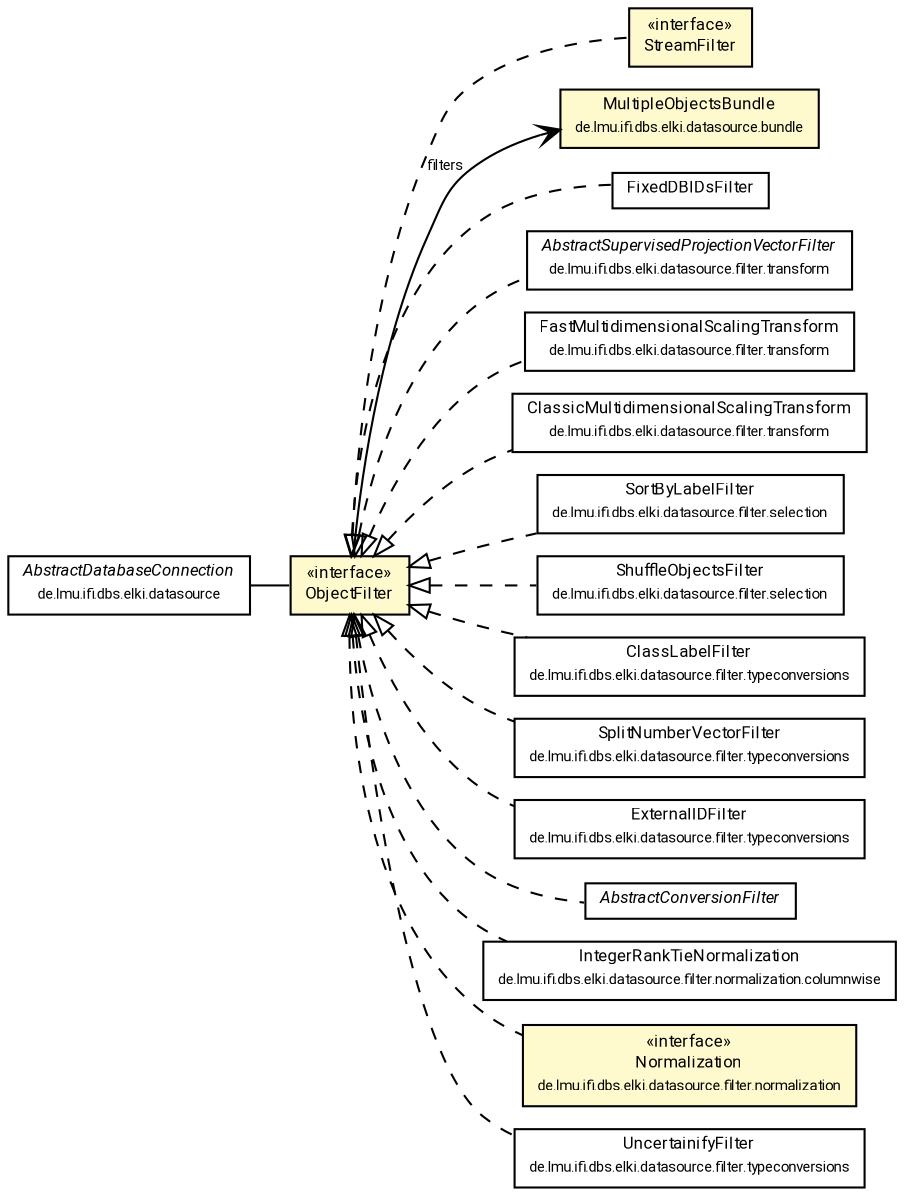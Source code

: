 #!/usr/local/bin/dot
#
# Class diagram 
# Generated by UMLGraph version R5_7_2-60-g0e99a6 (http://www.spinellis.gr/umlgraph/)
#

digraph G {
	graph [fontnames="svg"]
	edge [fontname="Roboto",fontsize=7,labelfontname="Roboto",labelfontsize=7,color="black"];
	node [fontname="Roboto",fontcolor="black",fontsize=8,shape=plaintext,margin=0,width=0,height=0];
	nodesep=0.15;
	ranksep=0.25;
	rankdir=LR;
	// de.lmu.ifi.dbs.elki.datasource.filter.ObjectFilter
	c7626022 [label=<<table title="de.lmu.ifi.dbs.elki.datasource.filter.ObjectFilter" border="0" cellborder="1" cellspacing="0" cellpadding="2" bgcolor="lemonChiffon" href="ObjectFilter.html" target="_parent">
		<tr><td><table border="0" cellspacing="0" cellpadding="1">
		<tr><td align="center" balign="center"> &#171;interface&#187; </td></tr>
		<tr><td align="center" balign="center"> <font face="Roboto">ObjectFilter</font> </td></tr>
		</table></td></tr>
		</table>>, URL="ObjectFilter.html"];
	// de.lmu.ifi.dbs.elki.datasource.filter.StreamFilter
	c7626023 [label=<<table title="de.lmu.ifi.dbs.elki.datasource.filter.StreamFilter" border="0" cellborder="1" cellspacing="0" cellpadding="2" bgcolor="LemonChiffon" href="StreamFilter.html" target="_parent">
		<tr><td><table border="0" cellspacing="0" cellpadding="1">
		<tr><td align="center" balign="center"> &#171;interface&#187; </td></tr>
		<tr><td align="center" balign="center"> <font face="Roboto">StreamFilter</font> </td></tr>
		</table></td></tr>
		</table>>, URL="StreamFilter.html"];
	// de.lmu.ifi.dbs.elki.datasource.bundle.MultipleObjectsBundle
	c7626029 [label=<<table title="de.lmu.ifi.dbs.elki.datasource.bundle.MultipleObjectsBundle" border="0" cellborder="1" cellspacing="0" cellpadding="2" bgcolor="LemonChiffon" href="../bundle/MultipleObjectsBundle.html" target="_parent">
		<tr><td><table border="0" cellspacing="0" cellpadding="1">
		<tr><td align="center" balign="center"> <font face="Roboto">MultipleObjectsBundle</font> </td></tr>
		<tr><td align="center" balign="center"> <font face="Roboto" point-size="7.0">de.lmu.ifi.dbs.elki.datasource.bundle</font> </td></tr>
		</table></td></tr>
		</table>>, URL="../bundle/MultipleObjectsBundle.html"];
	// de.lmu.ifi.dbs.elki.datasource.AbstractDatabaseConnection
	c7627506 [label=<<table title="de.lmu.ifi.dbs.elki.datasource.AbstractDatabaseConnection" border="0" cellborder="1" cellspacing="0" cellpadding="2" href="../AbstractDatabaseConnection.html" target="_parent">
		<tr><td><table border="0" cellspacing="0" cellpadding="1">
		<tr><td align="center" balign="center"> <font face="Roboto"><i>AbstractDatabaseConnection</i></font> </td></tr>
		<tr><td align="center" balign="center"> <font face="Roboto" point-size="7.0">de.lmu.ifi.dbs.elki.datasource</font> </td></tr>
		</table></td></tr>
		</table>>, URL="../AbstractDatabaseConnection.html"];
	// de.lmu.ifi.dbs.elki.datasource.filter.FixedDBIDsFilter
	c7627513 [label=<<table title="de.lmu.ifi.dbs.elki.datasource.filter.FixedDBIDsFilter" border="0" cellborder="1" cellspacing="0" cellpadding="2" href="FixedDBIDsFilter.html" target="_parent">
		<tr><td><table border="0" cellspacing="0" cellpadding="1">
		<tr><td align="center" balign="center"> <font face="Roboto">FixedDBIDsFilter</font> </td></tr>
		</table></td></tr>
		</table>>, URL="FixedDBIDsFilter.html"];
	// de.lmu.ifi.dbs.elki.datasource.filter.transform.AbstractSupervisedProjectionVectorFilter<V extends de.lmu.ifi.dbs.elki.data.NumberVector>
	c7627517 [label=<<table title="de.lmu.ifi.dbs.elki.datasource.filter.transform.AbstractSupervisedProjectionVectorFilter" border="0" cellborder="1" cellspacing="0" cellpadding="2" href="transform/AbstractSupervisedProjectionVectorFilter.html" target="_parent">
		<tr><td><table border="0" cellspacing="0" cellpadding="1">
		<tr><td align="center" balign="center"> <font face="Roboto"><i>AbstractSupervisedProjectionVectorFilter</i></font> </td></tr>
		<tr><td align="center" balign="center"> <font face="Roboto" point-size="7.0">de.lmu.ifi.dbs.elki.datasource.filter.transform</font> </td></tr>
		</table></td></tr>
		</table>>, URL="transform/AbstractSupervisedProjectionVectorFilter.html"];
	// de.lmu.ifi.dbs.elki.datasource.filter.transform.FastMultidimensionalScalingTransform<I, O extends de.lmu.ifi.dbs.elki.data.NumberVector>
	c7627528 [label=<<table title="de.lmu.ifi.dbs.elki.datasource.filter.transform.FastMultidimensionalScalingTransform" border="0" cellborder="1" cellspacing="0" cellpadding="2" href="transform/FastMultidimensionalScalingTransform.html" target="_parent">
		<tr><td><table border="0" cellspacing="0" cellpadding="1">
		<tr><td align="center" balign="center"> <font face="Roboto">FastMultidimensionalScalingTransform</font> </td></tr>
		<tr><td align="center" balign="center"> <font face="Roboto" point-size="7.0">de.lmu.ifi.dbs.elki.datasource.filter.transform</font> </td></tr>
		</table></td></tr>
		</table>>, URL="transform/FastMultidimensionalScalingTransform.html"];
	// de.lmu.ifi.dbs.elki.datasource.filter.transform.ClassicMultidimensionalScalingTransform<I, O extends de.lmu.ifi.dbs.elki.data.NumberVector>
	c7627530 [label=<<table title="de.lmu.ifi.dbs.elki.datasource.filter.transform.ClassicMultidimensionalScalingTransform" border="0" cellborder="1" cellspacing="0" cellpadding="2" href="transform/ClassicMultidimensionalScalingTransform.html" target="_parent">
		<tr><td><table border="0" cellspacing="0" cellpadding="1">
		<tr><td align="center" balign="center"> <font face="Roboto">ClassicMultidimensionalScalingTransform</font> </td></tr>
		<tr><td align="center" balign="center"> <font face="Roboto" point-size="7.0">de.lmu.ifi.dbs.elki.datasource.filter.transform</font> </td></tr>
		</table></td></tr>
		</table>>, URL="transform/ClassicMultidimensionalScalingTransform.html"];
	// de.lmu.ifi.dbs.elki.datasource.filter.selection.SortByLabelFilter
	c7627541 [label=<<table title="de.lmu.ifi.dbs.elki.datasource.filter.selection.SortByLabelFilter" border="0" cellborder="1" cellspacing="0" cellpadding="2" href="selection/SortByLabelFilter.html" target="_parent">
		<tr><td><table border="0" cellspacing="0" cellpadding="1">
		<tr><td align="center" balign="center"> <font face="Roboto">SortByLabelFilter</font> </td></tr>
		<tr><td align="center" balign="center"> <font face="Roboto" point-size="7.0">de.lmu.ifi.dbs.elki.datasource.filter.selection</font> </td></tr>
		</table></td></tr>
		</table>>, URL="selection/SortByLabelFilter.html"];
	// de.lmu.ifi.dbs.elki.datasource.filter.selection.ShuffleObjectsFilter
	c7627548 [label=<<table title="de.lmu.ifi.dbs.elki.datasource.filter.selection.ShuffleObjectsFilter" border="0" cellborder="1" cellspacing="0" cellpadding="2" href="selection/ShuffleObjectsFilter.html" target="_parent">
		<tr><td><table border="0" cellspacing="0" cellpadding="1">
		<tr><td align="center" balign="center"> <font face="Roboto">ShuffleObjectsFilter</font> </td></tr>
		<tr><td align="center" balign="center"> <font face="Roboto" point-size="7.0">de.lmu.ifi.dbs.elki.datasource.filter.selection</font> </td></tr>
		</table></td></tr>
		</table>>, URL="selection/ShuffleObjectsFilter.html"];
	// de.lmu.ifi.dbs.elki.datasource.filter.typeconversions.ClassLabelFilter
	c7627550 [label=<<table title="de.lmu.ifi.dbs.elki.datasource.filter.typeconversions.ClassLabelFilter" border="0" cellborder="1" cellspacing="0" cellpadding="2" href="typeconversions/ClassLabelFilter.html" target="_parent">
		<tr><td><table border="0" cellspacing="0" cellpadding="1">
		<tr><td align="center" balign="center"> <font face="Roboto">ClassLabelFilter</font> </td></tr>
		<tr><td align="center" balign="center"> <font face="Roboto" point-size="7.0">de.lmu.ifi.dbs.elki.datasource.filter.typeconversions</font> </td></tr>
		</table></td></tr>
		</table>>, URL="typeconversions/ClassLabelFilter.html"];
	// de.lmu.ifi.dbs.elki.datasource.filter.typeconversions.SplitNumberVectorFilter<V extends de.lmu.ifi.dbs.elki.data.NumberVector>
	c7627552 [label=<<table title="de.lmu.ifi.dbs.elki.datasource.filter.typeconversions.SplitNumberVectorFilter" border="0" cellborder="1" cellspacing="0" cellpadding="2" href="typeconversions/SplitNumberVectorFilter.html" target="_parent">
		<tr><td><table border="0" cellspacing="0" cellpadding="1">
		<tr><td align="center" balign="center"> <font face="Roboto">SplitNumberVectorFilter</font> </td></tr>
		<tr><td align="center" balign="center"> <font face="Roboto" point-size="7.0">de.lmu.ifi.dbs.elki.datasource.filter.typeconversions</font> </td></tr>
		</table></td></tr>
		</table>>, URL="typeconversions/SplitNumberVectorFilter.html"];
	// de.lmu.ifi.dbs.elki.datasource.filter.typeconversions.ExternalIDFilter
	c7627555 [label=<<table title="de.lmu.ifi.dbs.elki.datasource.filter.typeconversions.ExternalIDFilter" border="0" cellborder="1" cellspacing="0" cellpadding="2" href="typeconversions/ExternalIDFilter.html" target="_parent">
		<tr><td><table border="0" cellspacing="0" cellpadding="1">
		<tr><td align="center" balign="center"> <font face="Roboto">ExternalIDFilter</font> </td></tr>
		<tr><td align="center" balign="center"> <font face="Roboto" point-size="7.0">de.lmu.ifi.dbs.elki.datasource.filter.typeconversions</font> </td></tr>
		</table></td></tr>
		</table>>, URL="typeconversions/ExternalIDFilter.html"];
	// de.lmu.ifi.dbs.elki.datasource.filter.AbstractConversionFilter<I, O>
	c7627561 [label=<<table title="de.lmu.ifi.dbs.elki.datasource.filter.AbstractConversionFilter" border="0" cellborder="1" cellspacing="0" cellpadding="2" href="AbstractConversionFilter.html" target="_parent">
		<tr><td><table border="0" cellspacing="0" cellpadding="1">
		<tr><td align="center" balign="center"> <font face="Roboto"><i>AbstractConversionFilter</i></font> </td></tr>
		</table></td></tr>
		</table>>, URL="AbstractConversionFilter.html"];
	// de.lmu.ifi.dbs.elki.datasource.filter.normalization.columnwise.IntegerRankTieNormalization
	c7627596 [label=<<table title="de.lmu.ifi.dbs.elki.datasource.filter.normalization.columnwise.IntegerRankTieNormalization" border="0" cellborder="1" cellspacing="0" cellpadding="2" href="normalization/columnwise/IntegerRankTieNormalization.html" target="_parent">
		<tr><td><table border="0" cellspacing="0" cellpadding="1">
		<tr><td align="center" balign="center"> <font face="Roboto">IntegerRankTieNormalization</font> </td></tr>
		<tr><td align="center" balign="center"> <font face="Roboto" point-size="7.0">de.lmu.ifi.dbs.elki.datasource.filter.normalization.columnwise</font> </td></tr>
		</table></td></tr>
		</table>>, URL="normalization/columnwise/IntegerRankTieNormalization.html"];
	// de.lmu.ifi.dbs.elki.datasource.filter.normalization.Normalization<O>
	c7627599 [label=<<table title="de.lmu.ifi.dbs.elki.datasource.filter.normalization.Normalization" border="0" cellborder="1" cellspacing="0" cellpadding="2" bgcolor="LemonChiffon" href="normalization/Normalization.html" target="_parent">
		<tr><td><table border="0" cellspacing="0" cellpadding="1">
		<tr><td align="center" balign="center"> &#171;interface&#187; </td></tr>
		<tr><td align="center" balign="center"> <font face="Roboto">Normalization</font> </td></tr>
		<tr><td align="center" balign="center"> <font face="Roboto" point-size="7.0">de.lmu.ifi.dbs.elki.datasource.filter.normalization</font> </td></tr>
		</table></td></tr>
		</table>>, URL="normalization/Normalization.html"];
	// de.lmu.ifi.dbs.elki.datasource.filter.typeconversions.UncertainifyFilter<UO extends de.lmu.ifi.dbs.elki.data.uncertain.UncertainObject>
	c7628033 [label=<<table title="de.lmu.ifi.dbs.elki.datasource.filter.typeconversions.UncertainifyFilter" border="0" cellborder="1" cellspacing="0" cellpadding="2" href="typeconversions/UncertainifyFilter.html" target="_parent">
		<tr><td><table border="0" cellspacing="0" cellpadding="1">
		<tr><td align="center" balign="center"> <font face="Roboto">UncertainifyFilter</font> </td></tr>
		<tr><td align="center" balign="center"> <font face="Roboto" point-size="7.0">de.lmu.ifi.dbs.elki.datasource.filter.typeconversions</font> </td></tr>
		</table></td></tr>
		</table>>, URL="typeconversions/UncertainifyFilter.html"];
	// de.lmu.ifi.dbs.elki.datasource.filter.ObjectFilter navassoc de.lmu.ifi.dbs.elki.datasource.bundle.MultipleObjectsBundle
	c7626022 -> c7626029 [arrowhead=open,weight=1,label="filters"];
	// de.lmu.ifi.dbs.elki.datasource.filter.StreamFilter implements de.lmu.ifi.dbs.elki.datasource.filter.ObjectFilter
	c7626022 -> c7626023 [arrowtail=empty,style=dashed,dir=back,weight=9];
	// de.lmu.ifi.dbs.elki.datasource.AbstractDatabaseConnection assoc de.lmu.ifi.dbs.elki.datasource.filter.ObjectFilter
	c7627506 -> c7626022 [arrowhead=none,weight=2];
	// de.lmu.ifi.dbs.elki.datasource.filter.FixedDBIDsFilter implements de.lmu.ifi.dbs.elki.datasource.filter.ObjectFilter
	c7626022 -> c7627513 [arrowtail=empty,style=dashed,dir=back,weight=9];
	// de.lmu.ifi.dbs.elki.datasource.filter.transform.AbstractSupervisedProjectionVectorFilter<V extends de.lmu.ifi.dbs.elki.data.NumberVector> implements de.lmu.ifi.dbs.elki.datasource.filter.ObjectFilter
	c7626022 -> c7627517 [arrowtail=empty,style=dashed,dir=back,weight=9];
	// de.lmu.ifi.dbs.elki.datasource.filter.transform.FastMultidimensionalScalingTransform<I, O extends de.lmu.ifi.dbs.elki.data.NumberVector> implements de.lmu.ifi.dbs.elki.datasource.filter.ObjectFilter
	c7626022 -> c7627528 [arrowtail=empty,style=dashed,dir=back,weight=9];
	// de.lmu.ifi.dbs.elki.datasource.filter.transform.ClassicMultidimensionalScalingTransform<I, O extends de.lmu.ifi.dbs.elki.data.NumberVector> implements de.lmu.ifi.dbs.elki.datasource.filter.ObjectFilter
	c7626022 -> c7627530 [arrowtail=empty,style=dashed,dir=back,weight=9];
	// de.lmu.ifi.dbs.elki.datasource.filter.selection.SortByLabelFilter implements de.lmu.ifi.dbs.elki.datasource.filter.ObjectFilter
	c7626022 -> c7627541 [arrowtail=empty,style=dashed,dir=back,weight=9];
	// de.lmu.ifi.dbs.elki.datasource.filter.selection.ShuffleObjectsFilter implements de.lmu.ifi.dbs.elki.datasource.filter.ObjectFilter
	c7626022 -> c7627548 [arrowtail=empty,style=dashed,dir=back,weight=9];
	// de.lmu.ifi.dbs.elki.datasource.filter.typeconversions.ClassLabelFilter implements de.lmu.ifi.dbs.elki.datasource.filter.ObjectFilter
	c7626022 -> c7627550 [arrowtail=empty,style=dashed,dir=back,weight=9];
	// de.lmu.ifi.dbs.elki.datasource.filter.typeconversions.SplitNumberVectorFilter<V extends de.lmu.ifi.dbs.elki.data.NumberVector> implements de.lmu.ifi.dbs.elki.datasource.filter.ObjectFilter
	c7626022 -> c7627552 [arrowtail=empty,style=dashed,dir=back,weight=9];
	// de.lmu.ifi.dbs.elki.datasource.filter.typeconversions.ExternalIDFilter implements de.lmu.ifi.dbs.elki.datasource.filter.ObjectFilter
	c7626022 -> c7627555 [arrowtail=empty,style=dashed,dir=back,weight=9];
	// de.lmu.ifi.dbs.elki.datasource.filter.AbstractConversionFilter<I, O> implements de.lmu.ifi.dbs.elki.datasource.filter.ObjectFilter
	c7626022 -> c7627561 [arrowtail=empty,style=dashed,dir=back,weight=9];
	// de.lmu.ifi.dbs.elki.datasource.filter.normalization.columnwise.IntegerRankTieNormalization implements de.lmu.ifi.dbs.elki.datasource.filter.ObjectFilter
	c7626022 -> c7627596 [arrowtail=empty,style=dashed,dir=back,weight=9];
	// de.lmu.ifi.dbs.elki.datasource.filter.normalization.Normalization<O> implements de.lmu.ifi.dbs.elki.datasource.filter.ObjectFilter
	c7626022 -> c7627599 [arrowtail=empty,style=dashed,dir=back,weight=9];
	// de.lmu.ifi.dbs.elki.datasource.filter.typeconversions.UncertainifyFilter<UO extends de.lmu.ifi.dbs.elki.data.uncertain.UncertainObject> implements de.lmu.ifi.dbs.elki.datasource.filter.ObjectFilter
	c7626022 -> c7628033 [arrowtail=empty,style=dashed,dir=back,weight=9];
}

